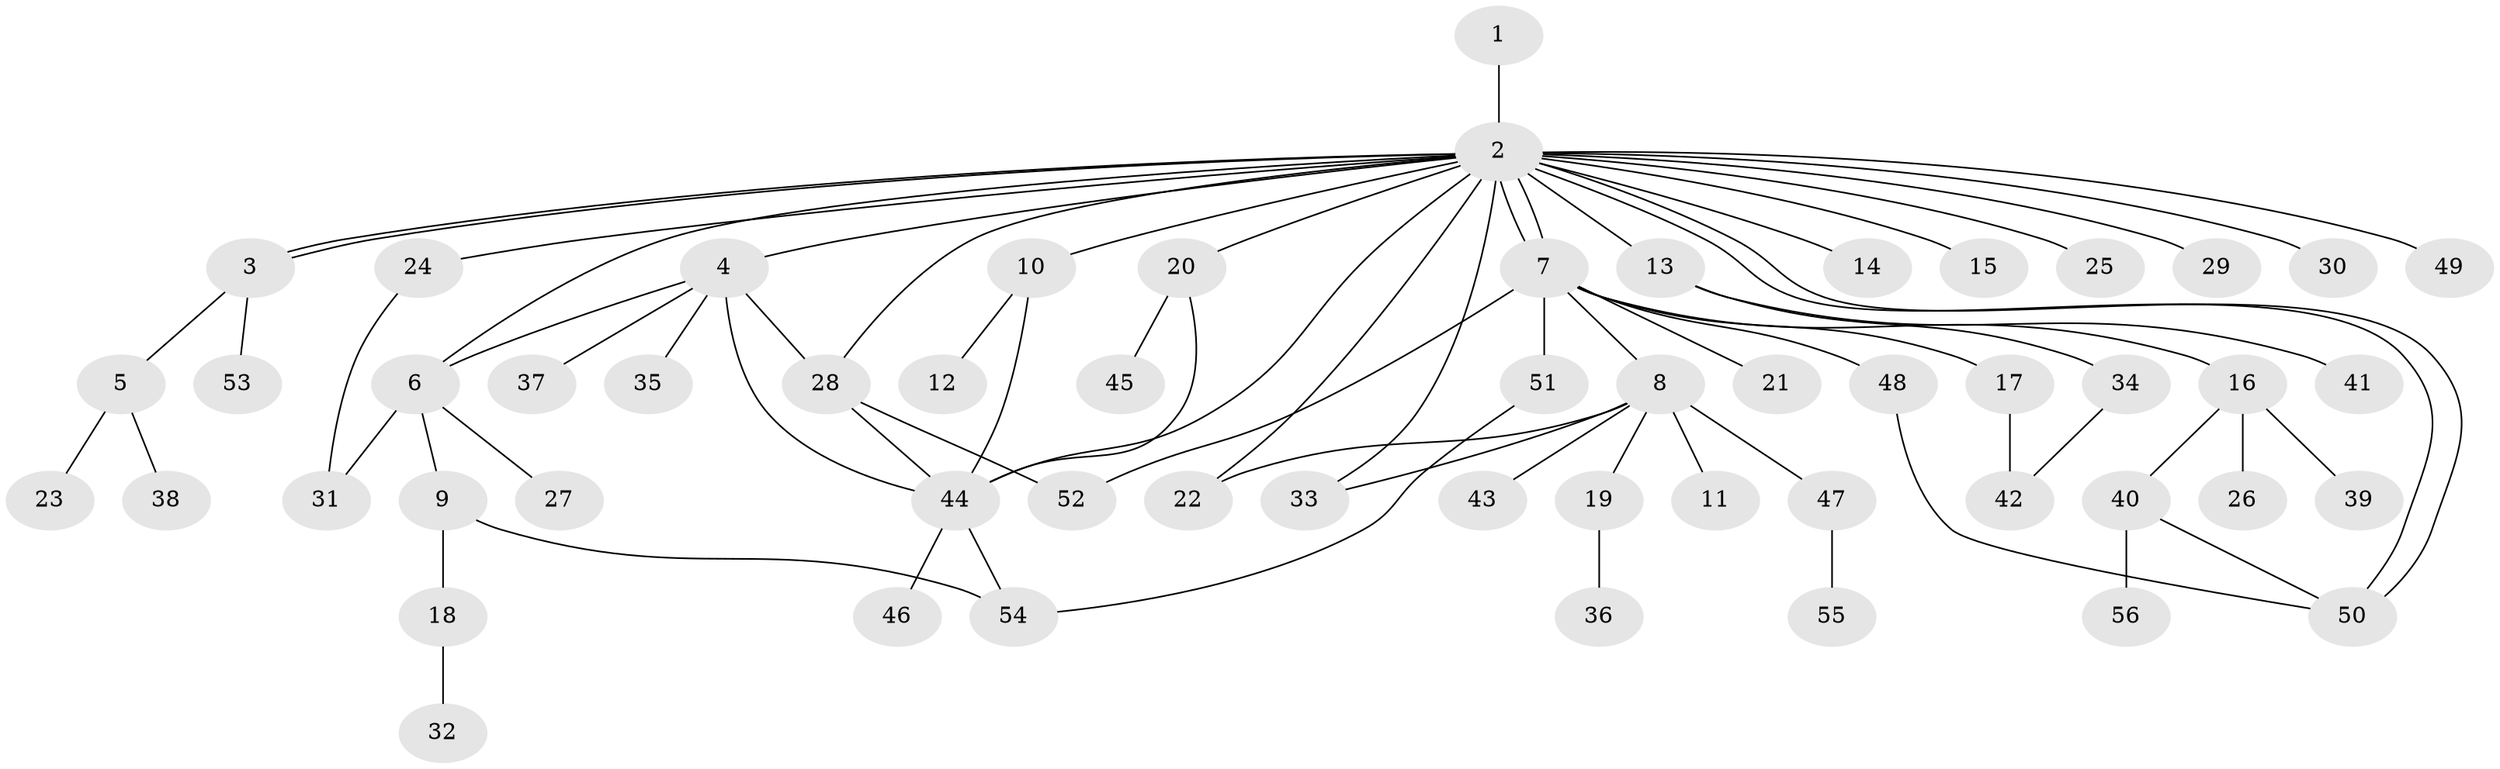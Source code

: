 // coarse degree distribution, {1: 0.525, 21: 0.025, 3: 0.1, 8: 0.025, 2: 0.2, 4: 0.05, 9: 0.025, 6: 0.025, 5: 0.025}
// Generated by graph-tools (version 1.1) at 2025/23/03/03/25 07:23:48]
// undirected, 56 vertices, 73 edges
graph export_dot {
graph [start="1"]
  node [color=gray90,style=filled];
  1;
  2;
  3;
  4;
  5;
  6;
  7;
  8;
  9;
  10;
  11;
  12;
  13;
  14;
  15;
  16;
  17;
  18;
  19;
  20;
  21;
  22;
  23;
  24;
  25;
  26;
  27;
  28;
  29;
  30;
  31;
  32;
  33;
  34;
  35;
  36;
  37;
  38;
  39;
  40;
  41;
  42;
  43;
  44;
  45;
  46;
  47;
  48;
  49;
  50;
  51;
  52;
  53;
  54;
  55;
  56;
  1 -- 2;
  2 -- 3;
  2 -- 3;
  2 -- 4;
  2 -- 6;
  2 -- 7;
  2 -- 7;
  2 -- 10;
  2 -- 13;
  2 -- 14;
  2 -- 15;
  2 -- 20;
  2 -- 22;
  2 -- 24;
  2 -- 25;
  2 -- 28;
  2 -- 29;
  2 -- 30;
  2 -- 33;
  2 -- 44;
  2 -- 49;
  2 -- 50;
  2 -- 50;
  3 -- 5;
  3 -- 53;
  4 -- 6;
  4 -- 28;
  4 -- 35;
  4 -- 37;
  4 -- 44;
  5 -- 23;
  5 -- 38;
  6 -- 9;
  6 -- 27;
  6 -- 31;
  7 -- 8;
  7 -- 16;
  7 -- 17;
  7 -- 21;
  7 -- 48;
  7 -- 51;
  7 -- 52;
  8 -- 11;
  8 -- 19;
  8 -- 22;
  8 -- 33;
  8 -- 43;
  8 -- 47;
  9 -- 18;
  9 -- 54;
  10 -- 12;
  10 -- 44;
  13 -- 34;
  13 -- 41;
  16 -- 26;
  16 -- 39;
  16 -- 40;
  17 -- 42;
  18 -- 32;
  19 -- 36;
  20 -- 44;
  20 -- 45;
  24 -- 31;
  28 -- 44;
  28 -- 52;
  34 -- 42;
  40 -- 50;
  40 -- 56;
  44 -- 46;
  44 -- 54;
  47 -- 55;
  48 -- 50;
  51 -- 54;
}
